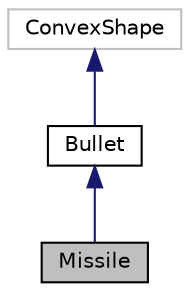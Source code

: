 digraph "Missile"
{
  edge [fontname="Helvetica",fontsize="10",labelfontname="Helvetica",labelfontsize="10"];
  node [fontname="Helvetica",fontsize="10",shape=record];
  Node1 [label="Missile",height=0.2,width=0.4,color="black", fillcolor="grey75", style="filled", fontcolor="black"];
  Node2 -> Node1 [dir="back",color="midnightblue",fontsize="10",style="solid",fontname="Helvetica"];
  Node2 [label="Bullet",height=0.2,width=0.4,color="black", fillcolor="white", style="filled",URL="$class_bullet.html"];
  Node3 -> Node2 [dir="back",color="midnightblue",fontsize="10",style="solid",fontname="Helvetica"];
  Node3 [label="ConvexShape",height=0.2,width=0.4,color="grey75", fillcolor="white", style="filled"];
}
